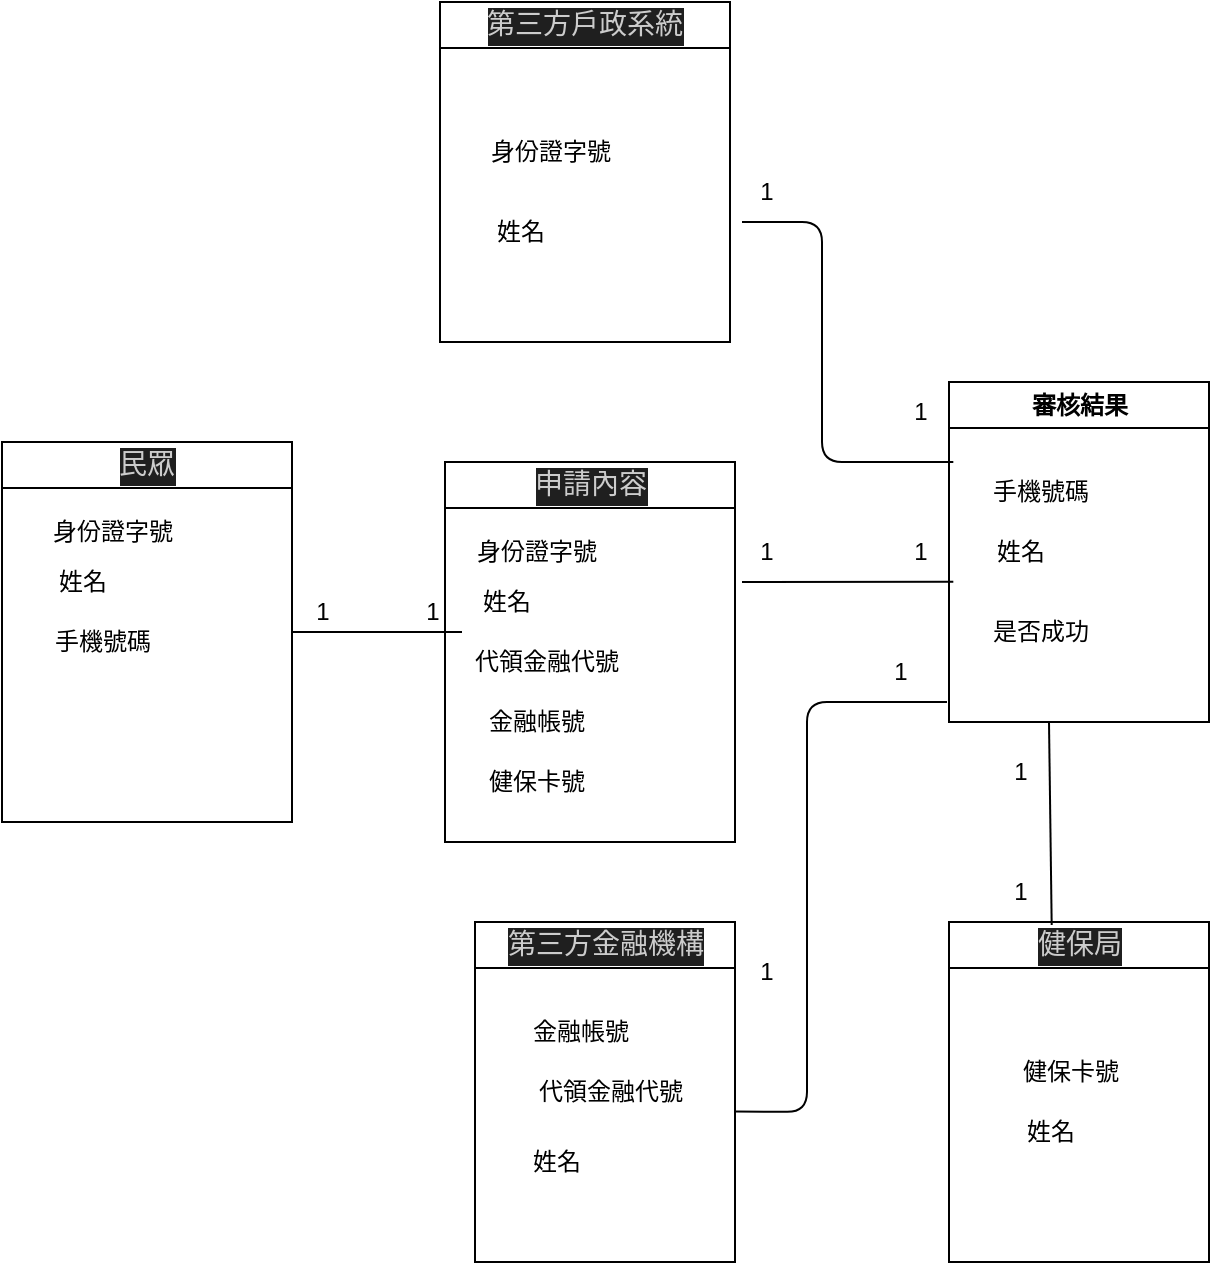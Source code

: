 <mxfile>
    <diagram id="ASTWp4ZXTidoFe2xOwB_" name="1b">
        <mxGraphModel dx="779" dy="543" grid="1" gridSize="10" guides="1" tooltips="1" connect="1" arrows="1" fold="1" page="1" pageScale="1" pageWidth="827" pageHeight="1169" math="0" shadow="0">
            <root>
                <mxCell id="0"/>
                <mxCell id="1" parent="0"/>
                <mxCell id="3" value="" style="endArrow=none;html=1;" parent="1" edge="1">
                    <mxGeometry width="50" height="50" relative="1" as="geometry">
                        <mxPoint x="195" y="415" as="sourcePoint"/>
                        <mxPoint x="280" y="415" as="targetPoint"/>
                    </mxGeometry>
                </mxCell>
                <mxCell id="5" value="&lt;div style=&quot;color: rgb(204, 204, 204); background-color: rgb(31, 31, 31); font-family: Consolas, &amp;quot;Courier New&amp;quot;, monospace; font-weight: normal; font-size: 14px; line-height: 19px;&quot;&gt;民眾&lt;/div&gt;" style="swimlane;whiteSpace=wrap;html=1;" parent="1" vertex="1">
                    <mxGeometry x="50" y="320" width="145" height="190" as="geometry"/>
                </mxCell>
                <mxCell id="10" value="身份證字號" style="text;html=1;align=center;verticalAlign=middle;resizable=0;points=[];autosize=1;strokeColor=none;fillColor=none;" parent="5" vertex="1">
                    <mxGeometry x="15" y="30" width="80" height="30" as="geometry"/>
                </mxCell>
                <mxCell id="12" value="手機號碼" style="text;html=1;align=center;verticalAlign=middle;resizable=0;points=[];autosize=1;strokeColor=none;fillColor=none;" parent="5" vertex="1">
                    <mxGeometry x="15" y="85" width="70" height="30" as="geometry"/>
                </mxCell>
                <mxCell id="11" value="姓名" style="text;html=1;align=center;verticalAlign=middle;resizable=0;points=[];autosize=1;strokeColor=none;fillColor=none;" parent="5" vertex="1">
                    <mxGeometry x="15" y="55" width="50" height="30" as="geometry"/>
                </mxCell>
                <mxCell id="8" value="審核結果" style="swimlane;whiteSpace=wrap;html=1;" parent="1" vertex="1">
                    <mxGeometry x="523.5" y="290" width="130" height="170" as="geometry"/>
                </mxCell>
                <mxCell id="22" value="手機號碼" style="text;html=1;align=center;verticalAlign=middle;resizable=0;points=[];autosize=1;strokeColor=none;fillColor=none;" parent="8" vertex="1">
                    <mxGeometry x="10" y="40" width="70" height="30" as="geometry"/>
                </mxCell>
                <mxCell id="23" value="姓名" style="text;html=1;align=center;verticalAlign=middle;resizable=0;points=[];autosize=1;strokeColor=none;fillColor=none;" parent="8" vertex="1">
                    <mxGeometry x="10" y="70" width="50" height="30" as="geometry"/>
                </mxCell>
                <mxCell id="31" value="是否成功" style="text;html=1;align=center;verticalAlign=middle;resizable=0;points=[];autosize=1;strokeColor=none;fillColor=none;" parent="8" vertex="1">
                    <mxGeometry x="10" y="110" width="70" height="30" as="geometry"/>
                </mxCell>
                <mxCell id="13" value="&lt;div style=&quot;color: rgb(204, 204, 204); background-color: rgb(31, 31, 31); font-family: Consolas, &amp;quot;Courier New&amp;quot;, monospace; font-weight: normal; font-size: 14px; line-height: 19px;&quot;&gt;&lt;div style=&quot;line-height: 19px;&quot;&gt;第三方戶政系統&lt;/div&gt;&lt;/div&gt;" style="swimlane;whiteSpace=wrap;html=1;" parent="1" vertex="1">
                    <mxGeometry x="269" y="100" width="145" height="170" as="geometry"/>
                </mxCell>
                <mxCell id="16" value="姓名" style="text;html=1;align=center;verticalAlign=middle;resizable=0;points=[];autosize=1;strokeColor=none;fillColor=none;" parent="13" vertex="1">
                    <mxGeometry x="15" y="100" width="50" height="30" as="geometry"/>
                </mxCell>
                <mxCell id="60" value="身份證字號" style="text;html=1;align=center;verticalAlign=middle;resizable=0;points=[];autosize=1;strokeColor=none;fillColor=none;" vertex="1" parent="13">
                    <mxGeometry x="15" y="60" width="80" height="30" as="geometry"/>
                </mxCell>
                <mxCell id="24" value="" style="endArrow=none;html=1;entryX=1.072;entryY=0.994;entryDx=0;entryDy=0;entryPerimeter=0;" parent="1" edge="1" target="30">
                    <mxGeometry width="50" height="50" relative="1" as="geometry">
                        <mxPoint x="420" y="390" as="sourcePoint"/>
                        <mxPoint x="523.5" y="375" as="targetPoint"/>
                    </mxGeometry>
                </mxCell>
                <mxCell id="25" value="1" style="text;html=1;align=center;verticalAlign=middle;resizable=0;points=[];autosize=1;strokeColor=none;fillColor=none;" parent="1" vertex="1">
                    <mxGeometry x="195" y="390" width="30" height="30" as="geometry"/>
                </mxCell>
                <mxCell id="26" value="1" style="text;html=1;align=center;verticalAlign=middle;resizable=0;points=[];autosize=1;strokeColor=none;fillColor=none;" parent="1" vertex="1">
                    <mxGeometry x="250" y="390" width="30" height="30" as="geometry"/>
                </mxCell>
                <mxCell id="29" value="1" style="text;html=1;align=center;verticalAlign=middle;resizable=0;points=[];autosize=1;strokeColor=none;fillColor=none;" parent="1" vertex="1">
                    <mxGeometry x="416.5" y="360" width="30" height="30" as="geometry"/>
                </mxCell>
                <mxCell id="30" value="1" style="text;html=1;align=center;verticalAlign=middle;resizable=0;points=[];autosize=1;strokeColor=none;fillColor=none;" parent="1" vertex="1">
                    <mxGeometry x="493.5" y="360" width="30" height="30" as="geometry"/>
                </mxCell>
                <mxCell id="35" value="&lt;div style=&quot;color: rgb(204, 204, 204); background-color: rgb(31, 31, 31); font-family: Consolas, &amp;quot;Courier New&amp;quot;, monospace; font-weight: normal; font-size: 14px; line-height: 19px;&quot;&gt;第三方金融機構&lt;/div&gt;" style="swimlane;whiteSpace=wrap;html=1;" parent="1" vertex="1">
                    <mxGeometry x="286.5" y="560" width="130" height="170" as="geometry"/>
                </mxCell>
                <mxCell id="37" value="姓名" style="text;html=1;align=center;verticalAlign=middle;resizable=0;points=[];autosize=1;strokeColor=none;fillColor=none;" parent="35" vertex="1">
                    <mxGeometry x="15" y="105" width="50" height="30" as="geometry"/>
                </mxCell>
                <mxCell id="58" value="代領金融代號" style="text;html=1;align=center;verticalAlign=middle;resizable=0;points=[];autosize=1;strokeColor=none;fillColor=none;" vertex="1" parent="35">
                    <mxGeometry x="17" y="70" width="100" height="30" as="geometry"/>
                </mxCell>
                <mxCell id="59" value="金融帳號" style="text;html=1;align=center;verticalAlign=middle;resizable=0;points=[];autosize=1;strokeColor=none;fillColor=none;" vertex="1" parent="35">
                    <mxGeometry x="17" y="40" width="70" height="30" as="geometry"/>
                </mxCell>
                <mxCell id="40" value="" style="endArrow=none;html=1;" parent="1" edge="1">
                    <mxGeometry width="50" height="50" relative="1" as="geometry">
                        <mxPoint x="416.5" y="654.72" as="sourcePoint"/>
                        <mxPoint x="522.5" y="450" as="targetPoint"/>
                        <Array as="points">
                            <mxPoint x="452.5" y="655"/>
                            <mxPoint x="452.5" y="450"/>
                        </Array>
                    </mxGeometry>
                </mxCell>
                <mxCell id="41" value="1" style="text;html=1;align=center;verticalAlign=middle;resizable=0;points=[];autosize=1;strokeColor=none;fillColor=none;" parent="1" vertex="1">
                    <mxGeometry x="416.5" y="570" width="30" height="30" as="geometry"/>
                </mxCell>
                <mxCell id="43" value="1" style="text;html=1;align=center;verticalAlign=middle;resizable=0;points=[];autosize=1;strokeColor=none;fillColor=none;" parent="1" vertex="1">
                    <mxGeometry x="493.5" y="290" width="30" height="30" as="geometry"/>
                </mxCell>
                <mxCell id="47" value="&lt;div style=&quot;color: rgb(204, 204, 204); background-color: rgb(31, 31, 31); font-family: Consolas, &amp;quot;Courier New&amp;quot;, monospace; font-weight: normal; font-size: 14px; line-height: 19px;&quot;&gt;申請內容&lt;/div&gt;" style="swimlane;whiteSpace=wrap;html=1;" vertex="1" parent="1">
                    <mxGeometry x="271.5" y="330" width="145" height="190" as="geometry"/>
                </mxCell>
                <mxCell id="48" value="身份證字號" style="text;html=1;align=center;verticalAlign=middle;resizable=0;points=[];autosize=1;strokeColor=none;fillColor=none;" vertex="1" parent="47">
                    <mxGeometry x="5" y="30" width="80" height="30" as="geometry"/>
                </mxCell>
                <mxCell id="49" value="代領金融代號" style="text;html=1;align=center;verticalAlign=middle;resizable=0;points=[];autosize=1;strokeColor=none;fillColor=none;" vertex="1" parent="47">
                    <mxGeometry y="85" width="100" height="30" as="geometry"/>
                </mxCell>
                <mxCell id="50" value="金融帳號" style="text;html=1;align=center;verticalAlign=middle;resizable=0;points=[];autosize=1;strokeColor=none;fillColor=none;" vertex="1" parent="47">
                    <mxGeometry x="10" y="115" width="70" height="30" as="geometry"/>
                </mxCell>
                <mxCell id="51" value="姓名" style="text;html=1;align=center;verticalAlign=middle;resizable=0;points=[];autosize=1;strokeColor=none;fillColor=none;" vertex="1" parent="47">
                    <mxGeometry x="5" y="55" width="50" height="30" as="geometry"/>
                </mxCell>
                <mxCell id="52" value="健保卡號" style="text;html=1;align=center;verticalAlign=middle;resizable=0;points=[];autosize=1;strokeColor=none;fillColor=none;" vertex="1" parent="47">
                    <mxGeometry x="10" y="145" width="70" height="30" as="geometry"/>
                </mxCell>
                <mxCell id="53" value="&lt;div style=&quot;color: rgb(204, 204, 204); background-color: rgb(31, 31, 31); font-family: Consolas, &amp;quot;Courier New&amp;quot;, monospace; font-weight: normal; font-size: 14px; line-height: 19px;&quot;&gt;&lt;div style=&quot;line-height: 19px;&quot;&gt;健保局&lt;/div&gt;&lt;/div&gt;" style="swimlane;whiteSpace=wrap;html=1;" vertex="1" parent="1">
                    <mxGeometry x="523.5" y="560" width="130" height="170" as="geometry"/>
                </mxCell>
                <mxCell id="55" value="姓名" style="text;html=1;align=center;verticalAlign=middle;resizable=0;points=[];autosize=1;strokeColor=none;fillColor=none;" vertex="1" parent="53">
                    <mxGeometry x="25" y="90" width="50" height="30" as="geometry"/>
                </mxCell>
                <mxCell id="61" value="健保卡號" style="text;html=1;align=center;verticalAlign=middle;resizable=0;points=[];autosize=1;strokeColor=none;fillColor=none;" vertex="1" parent="53">
                    <mxGeometry x="25" y="60" width="70" height="30" as="geometry"/>
                </mxCell>
                <mxCell id="63" value="" style="endArrow=none;html=1;entryX=0.395;entryY=0.009;entryDx=0;entryDy=0;entryPerimeter=0;" edge="1" parent="1" target="53">
                    <mxGeometry width="50" height="50" relative="1" as="geometry">
                        <mxPoint x="573.5" y="460" as="sourcePoint"/>
                        <mxPoint x="620.56" y="510.0" as="targetPoint"/>
                    </mxGeometry>
                </mxCell>
                <mxCell id="64" value="1" style="text;html=1;align=center;verticalAlign=middle;resizable=0;points=[];autosize=1;strokeColor=none;fillColor=none;" vertex="1" parent="1">
                    <mxGeometry x="543.5" y="470" width="30" height="30" as="geometry"/>
                </mxCell>
                <mxCell id="65" value="1" style="text;html=1;align=center;verticalAlign=middle;resizable=0;points=[];autosize=1;strokeColor=none;fillColor=none;" vertex="1" parent="1">
                    <mxGeometry x="543.5" y="530" width="30" height="30" as="geometry"/>
                </mxCell>
                <mxCell id="66" value="1" style="text;html=1;align=center;verticalAlign=middle;resizable=0;points=[];autosize=1;strokeColor=none;fillColor=none;" vertex="1" parent="1">
                    <mxGeometry x="483.5" y="420" width="30" height="30" as="geometry"/>
                </mxCell>
                <mxCell id="68" value="1" style="text;html=1;align=center;verticalAlign=middle;resizable=0;points=[];autosize=1;strokeColor=none;fillColor=none;" vertex="1" parent="1">
                    <mxGeometry x="416.5" y="180" width="30" height="30" as="geometry"/>
                </mxCell>
                <mxCell id="69" value="" style="endArrow=none;html=1;entryX=1.072;entryY=0.994;entryDx=0;entryDy=0;entryPerimeter=0;" edge="1" parent="1">
                    <mxGeometry width="50" height="50" relative="1" as="geometry">
                        <mxPoint x="420" y="210" as="sourcePoint"/>
                        <mxPoint x="525.66" y="330.0" as="targetPoint"/>
                        <Array as="points">
                            <mxPoint x="460" y="210"/>
                            <mxPoint x="460" y="330"/>
                        </Array>
                    </mxGeometry>
                </mxCell>
            </root>
        </mxGraphModel>
    </diagram>
    <diagram id="YNBZmlXG5lnyesX3e9GX" name="1d">
        <mxGraphModel dx="1102" dy="787" grid="1" gridSize="10" guides="1" tooltips="1" connect="1" arrows="1" fold="1" page="1" pageScale="1" pageWidth="827" pageHeight="1169" math="0" shadow="0">
            <root>
                <mxCell id="0"/>
                <mxCell id="1" parent="0"/>
            </root>
        </mxGraphModel>
    </diagram>
    <diagram id="AscKv5OJ8TlSJ3xA4gjY" name="2b">
        <mxGraphModel dx="1102" dy="787" grid="1" gridSize="10" guides="1" tooltips="1" connect="1" arrows="1" fold="1" page="1" pageScale="1" pageWidth="827" pageHeight="1169" math="0" shadow="0">
            <root>
                <mxCell id="0"/>
                <mxCell id="1" parent="0"/>
            </root>
        </mxGraphModel>
    </diagram>
    <diagram id="jKp8lnFoO_ODNvvGuu6S" name="2d">
        <mxGraphModel dx="1102" dy="787" grid="1" gridSize="10" guides="1" tooltips="1" connect="1" arrows="1" fold="1" page="1" pageScale="1" pageWidth="827" pageHeight="1169" math="0" shadow="0">
            <root>
                <mxCell id="0"/>
                <mxCell id="1" parent="0"/>
            </root>
        </mxGraphModel>
    </diagram>
</mxfile>